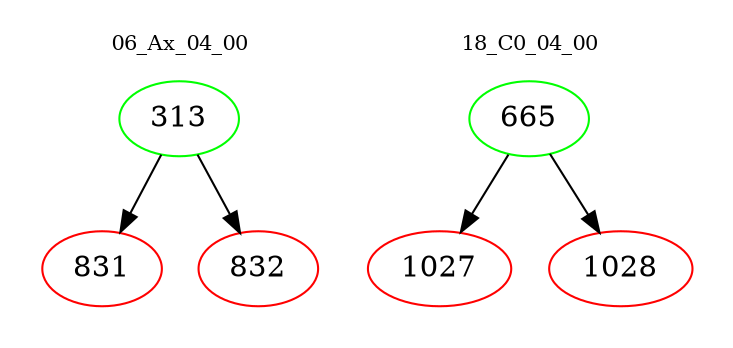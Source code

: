 digraph{
subgraph cluster_0 {
color = white
label = "06_Ax_04_00";
fontsize=10;
T0_313 [label="313", color="green"]
T0_313 -> T0_831 [color="black"]
T0_831 [label="831", color="red"]
T0_313 -> T0_832 [color="black"]
T0_832 [label="832", color="red"]
}
subgraph cluster_1 {
color = white
label = "18_C0_04_00";
fontsize=10;
T1_665 [label="665", color="green"]
T1_665 -> T1_1027 [color="black"]
T1_1027 [label="1027", color="red"]
T1_665 -> T1_1028 [color="black"]
T1_1028 [label="1028", color="red"]
}
}
